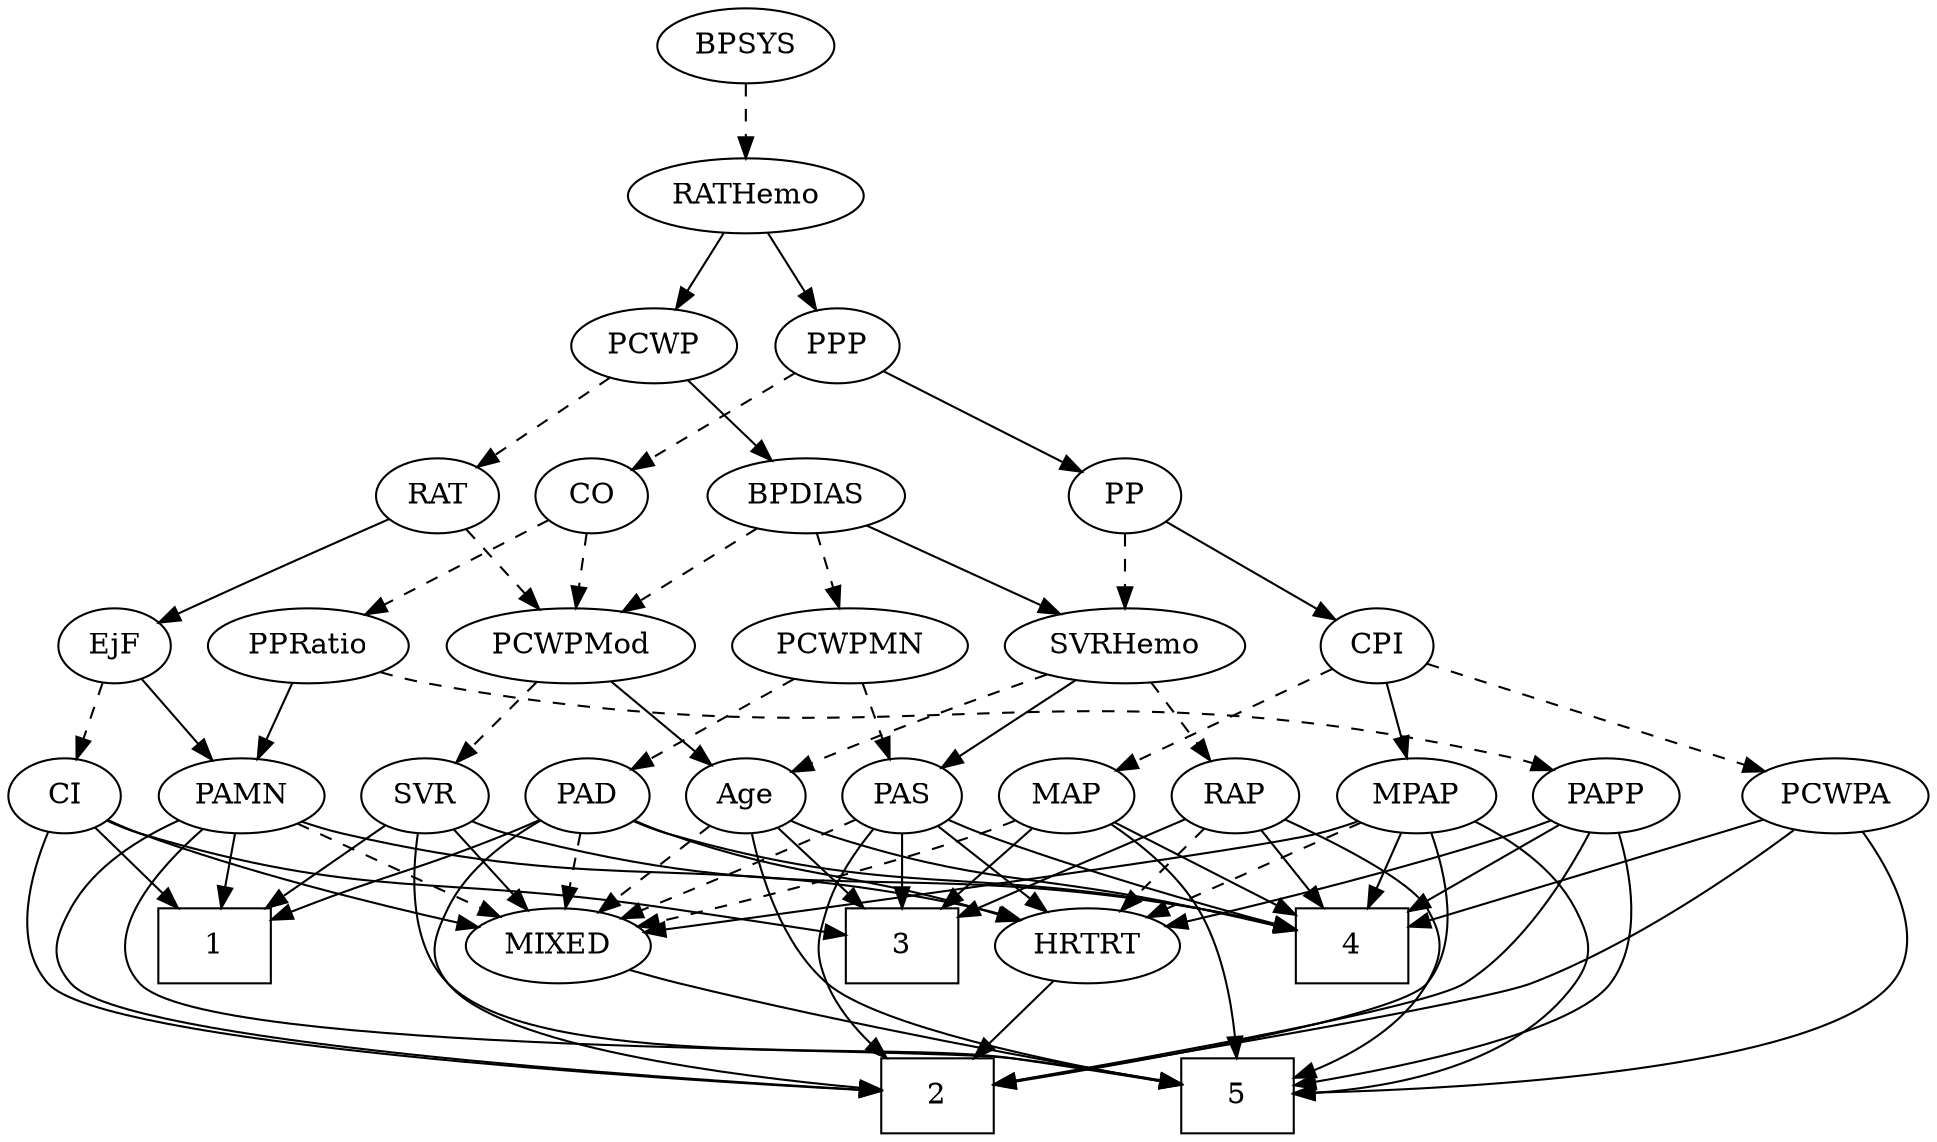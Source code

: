 strict digraph {
	graph [bb="0,0,891.49,540"];
	node [label="\N"];
	1	[height=0.5,
		pos="86.89,90",
		shape=box,
		width=0.75];
	2	[height=0.5,
		pos="336.89,18",
		shape=box,
		width=0.75];
	3	[height=0.5,
		pos="370.89,90",
		shape=box,
		width=0.75];
	4	[height=0.5,
		pos="578.89,90",
		shape=box,
		width=0.75];
	5	[height=0.5,
		pos="633.89,18",
		shape=box,
		width=0.75];
	Age	[height=0.5,
		pos="429.89,162",
		width=0.75];
	Age -> 3	[pos="e,385.33,108.13 417.09,145.81 409.71,137.05 400.25,125.83 391.81,115.82",
		style=solid];
	Age -> 4	[pos="e,551.48,103.83 451.21,150.92 456.03,148.64 461.14,146.24 465.89,144 491.34,132.02 520.03,118.57 542.13,108.21",
		style=solid];
	Age -> 5	[pos="e,606.58,32.76 448.62,148.86 464.13,138.55 486.52,123.06 504.89,108 522.88,93.249 524.27,85.947 542.89,72 559.93,59.238 580.29,47.121 \
597.43,37.702",
		style=solid];
	MIXED	[height=0.5,
		pos="285.89,90",
		width=1.1193];
	Age -> MIXED	[pos="e,312.11,103.75 408.64,150.67 385.69,139.51 348.73,121.55 321.36,108.24",
		style=dashed];
	EjF	[height=0.5,
		pos="78.89,234",
		width=0.75];
	PAMN	[height=0.5,
		pos="126.89,162",
		width=1.011];
	EjF -> PAMN	[pos="e,115.71,179.31 89.782,217.12 95.711,208.47 103.18,197.58 109.86,187.83",
		style=solid];
	CI	[height=0.5,
		pos="45.89,162",
		width=0.75];
	EjF -> CI	[pos="e,53.654,179.47 71.069,216.41 67.165,208.13 62.354,197.92 57.988,188.66",
		style=dashed];
	RAP	[height=0.5,
		pos="581.89,162",
		width=0.77632];
	RAP -> 3	[pos="e,398.18,104.54 560.47,150.08 555.74,147.9 550.7,145.74 545.89,144 488.81,123.34 468.85,129.06 407.9,108",
		style=solid];
	RAP -> 4	[pos="e,579.62,108.1 581.15,143.7 580.82,135.98 580.42,126.71 580.05,118.11",
		style=solid];
	RAP -> 5	[pos="e,642.31,36.26 603.48,150.4 619,141.47 638.74,127.08 647.89,108 657.25,88.484 652.4,64.063 645.97,45.741",
		style=solid];
	HRTRT	[height=0.5,
		pos="455.89,90",
		width=1.1013];
	RAP -> HRTRT	[pos="e,480.29,104.56 561.37,149.6 541.88,138.77 512.23,122.3 489.33,109.58",
		style=dashed];
	MIXED -> 5	[pos="e,606.78,22.339 315.72,77.809 321.99,75.693 328.62,73.633 334.89,72 427.83,47.805 539.89,31.207 596.81,23.645",
		style=solid];
	MPAP	[height=0.5,
		pos="662.89,162",
		width=0.97491];
	MPAP -> 2	[pos="e,363.89,21.206 658.54,143.95 652.39,123.49 639.11,89.741 614.89,72 576.99,44.231 440.54,28.371 373.95,22.126",
		style=solid];
	MPAP -> 4	[pos="e,599.34,108.04 645.08,146.15 634.09,137 619.76,125.06 607.25,114.63",
		style=solid];
	MPAP -> 5	[pos="e,661.32,26.899 685.63,148.22 699.5,139.03 716.03,125.23 723.89,108 730.53,93.441 731.83,85.891 723.89,72 712.5,52.068 690.36,38.888 \
670.89,30.657",
		style=solid];
	MPAP -> MIXED	[pos="e,315.4,102.34 636.7,149.69 630.92,147.53 624.77,145.48 618.89,144 495.53,112.84 458.77,137.01 334.89,108 331.69,107.25 328.41,106.37 \
325.13,105.41",
		style=solid];
	MPAP -> HRTRT	[pos="e,487.92,100.85 635.98,150.34 630.36,148.18 624.45,145.97 618.89,144 577.98,129.46 530.75,114.28 497.7,103.91",
		style=dashed];
	BPSYS	[height=0.5,
		pos="339.89,522",
		width=1.0471];
	RATHemo	[height=0.5,
		pos="339.89,450",
		width=1.3721];
	BPSYS -> RATHemo	[pos="e,339.89,468.1 339.89,503.7 339.89,495.98 339.89,486.71 339.89,478.11",
		style=dashed];
	PAD	[height=0.5,
		pos="283.89,162",
		width=0.79437];
	PAD -> 1	[pos="e,114.09,102.71 261.58,150.46 256.47,148.21 251.03,145.93 245.89,144 194.54,124.77 179.5,126.52 127.89,108 126.48,107.5 125.06,106.97 \
123.62,106.43",
		style=solid];
	PAD -> 2	[pos="e,309.7,23.653 264.04,148.9 250.78,139.57 234.45,125.34 226.89,108 220.5,93.332 218.38,85.548 226.89,72 242.82,46.645 274.66,33.135 \
300,26.117",
		style=solid];
	PAD -> 4	[pos="e,551.87,97.422 305.66,150.25 310.89,147.95 316.52,145.71 321.89,144 400.9,118.91 423.82,125.28 504.89,108 516.96,105.43 530.09,\
102.46 541.9,99.74",
		style=solid];
	PAD -> MIXED	[pos="e,285.4,108.1 284.38,143.7 284.6,135.98 284.87,126.71 285.12,118.11",
		style=dashed];
	PAD -> HRTRT	[pos="e,426.46,102.21 306.32,150.77 311.42,148.5 316.83,146.13 321.89,144 353.72,130.59 390.18,116.23 417.03,105.85",
		style=solid];
	CO	[height=0.5,
		pos="285.89,306",
		width=0.75];
	PCWPMod	[height=0.5,
		pos="175.89,234",
		width=1.4443];
	CO -> PCWPMod	[pos="e,199.82,250.23 266.73,292.81 250.68,282.59 227.42,267.79 208.46,255.73",
		style=dashed];
	PPRatio	[height=0.5,
		pos="285.89,234",
		width=1.1013];
	CO -> PPRatio	[pos="e,285.89,252.1 285.89,287.7 285.89,279.98 285.89,270.71 285.89,262.11",
		style=dashed];
	PAS	[height=0.5,
		pos="357.89,162",
		width=0.75];
	PAS -> 2	[pos="e,309.81,25.054 336.64,150.79 331.8,148.52 326.68,146.15 321.89,144 284.44,127.24 259.55,142.2 236.89,108 228.05,94.661 228.64,85.709 \
236.89,72 250.57,49.269 277.64,35.772 300.16,28.092",
		style=solid];
	PAS -> 3	[pos="e,367.68,108.28 361.04,144.05 362.47,136.35 364.2,127.03 365.81,118.36",
		style=solid];
	PAS -> 4	[pos="e,551.79,97.297 378.96,150.35 383.8,148.1 388.97,145.85 393.89,144 444.05,125.11 503.99,109.09 541.76,99.75",
		style=solid];
	PAS -> MIXED	[pos="e,301.94,106.61 343.32,146.83 333.57,137.36 320.53,124.67 309.33,113.79",
		style=dashed];
	PAS -> HRTRT	[pos="e,435.32,105.7 375.86,148.16 390.17,137.94 410.47,123.44 427.04,111.61",
		style=solid];
	PAMN -> 1	[pos="e,96.859,108.45 117.41,144.41 112.77,136.28 107.07,126.31 101.85,117.18",
		style=solid];
	PAMN -> 2	[pos="e,309.67,19.223 100.13,149.76 69.418,136.59 22.647,115.6 17.89,108 9.4029,94.436 7.5447,84.206 17.89,72 53.642,29.818 223.25,21.171 \
299.55,19.426",
		style=solid];
	PAMN -> 5	[pos="e,606.66,20.977 99.5,149.96 82.133,141.34 61.084,127.54 50.89,108 43.488,93.815 40.1,83.815 50.89,72 60.149,61.86 469.48,31.053 \
596.62,21.713",
		style=solid];
	PAMN -> MIXED	[pos="e,258.26,103.16 153.15,149.44 179.22,137.96 219.43,120.26 248.76,107.34",
		style=dashed];
	PAMN -> HRTRT	[pos="e,426.35,102.22 153.72,149.82 159.63,147.65 165.91,145.57 171.89,144 274.09,117.18 304.33,133.42 406.89,108 410.08,107.21 413.36,\
106.3 416.63,105.32",
		style=solid];
	PPP	[height=0.5,
		pos="379.89,378",
		width=0.75];
	RATHemo -> PPP	[pos="e,370.57,395.31 349.57,432.05 354.36,423.68 360.23,413.4 365.53,404.13",
		style=solid];
	PCWP	[height=0.5,
		pos="299.89,378",
		width=0.97491];
	RATHemo -> PCWP	[pos="e,309.48,395.79 330.21,432.05 325.49,423.8 319.72,413.7 314.48,404.54",
		style=solid];
	CPI	[height=0.5,
		pos="634.89,234",
		width=0.75];
	CPI -> MPAP	[pos="e,656.11,179.96 641.53,216.41 644.76,208.34 648.72,198.43 652.35,189.35",
		style=solid];
	PCWPA	[height=0.5,
		pos="849.89,162",
		width=1.1555];
	CPI -> PCWPA	[pos="e,817.57,173.52 658.72,225.24 694.7,213.53 763.41,191.15 807.91,176.67",
		style=dashed];
	MAP	[height=0.5,
		pos="505.89,162",
		width=0.84854];
	CPI -> MAP	[pos="e,527.53,174.74 614.45,221.91 593.5,210.54 560.68,192.73 536.6,179.67",
		style=dashed];
	RAT	[height=0.5,
		pos="175.89,306",
		width=0.75827];
	RAT -> EjF	[pos="e,96.568,247.76 158.1,292.16 143.19,281.41 121.72,265.91 104.89,253.76",
		style=solid];
	RAT -> PCWPMod	[pos="e,175.89,252.1 175.89,287.7 175.89,279.98 175.89,270.71 175.89,262.11",
		style=dashed];
	SVR	[height=0.5,
		pos="208.89,162",
		width=0.77632];
	SVR -> 1	[pos="e,113.92,106.51 188.74,149.44 170.86,139.18 144.31,123.94 122.79,111.6",
		style=solid];
	SVR -> 4	[pos="e,551.6,97.872 230,150.02 235.1,147.73 240.6,145.55 245.89,144 357.44,111.39 390.59,129.03 504.89,108 516.92,105.79 529.96,102.94 \
541.69,100.22",
		style=solid];
	SVR -> 5	[pos="e,606.75,20.944 209.09,143.98 210.32,123.55 215.69,89.83 236.89,72 264.21,49.022 503.11,28.807 596.61,21.706",
		style=solid];
	SVR -> MIXED	[pos="e,268.99,106.36 224.47,146.83 235.07,137.2 249.31,124.25 261.41,113.25",
		style=solid];
	PCWPMod -> Age	[pos="e,409.27,173.67 214.54,221.94 221.94,219.9 229.64,217.84 236.89,216 306.28,198.39 326.24,203.42 393.89,180 395.8,179.34 397.74,178.61 \
399.69,177.83",
		style=solid];
	PCWPMod -> SVR	[pos="e,201.2,179.31 183.88,216.05 187.79,207.77 192.57,197.62 196.9,188.42",
		style=dashed];
	PCWPA -> 2	[pos="e,364.09,20.063 828.28,146.38 797.44,126.27 738.39,90.441 682.89,72 574.45,35.966 438.65,24.273 374.18,20.604",
		style=solid];
	PCWPA -> 4	[pos="e,606.13,97.648 816.05,151.41 807.22,148.95 797.71,146.34 788.89,144 728.46,127.96 657.93,110.39 615.92,100.05",
		style=solid];
	PCWPA -> 5	[pos="e,660.98,20.787 862.53,144.83 875.95,125.57 893.05,93.32 875.89,72 850.59,40.562 732.36,26.736 671.03,21.594",
		style=solid];
	PCWPMN	[height=0.5,
		pos="393.89,234",
		width=1.3902];
	PCWPMN -> PAD	[pos="e,303.41,175.42 370.29,217.98 353.3,207.17 330.31,192.54 312.31,181.08",
		style=dashed];
	PCWPMN -> PAS	[pos="e,366.28,179.31 385.18,216.05 380.91,207.77 375.69,197.62 370.97,188.42",
		style=dashed];
	SVRHemo	[height=0.5,
		pos="511.89,234",
		width=1.3902];
	SVRHemo -> Age	[pos="e,445.93,176.7 493.28,217.12 481.58,207.12 466.36,194.13 453.77,183.38",
		style=dashed];
	SVRHemo -> RAP	[pos="e,567.17,177.72 528.13,216.76 537.62,207.27 549.72,195.17 560.04,184.85",
		style=dashed];
	SVRHemo -> PAS	[pos="e,379.18,173.14 481.26,219.43 457.39,208.82 423.47,193.62 393.89,180 392.1,179.18 390.26,178.32 388.41,177.46",
		style=solid];
	BPDIAS	[height=0.5,
		pos="383.89,306",
		width=1.1735];
	BPDIAS -> PCWPMod	[pos="e,211.81,247.09 351.85,294.22 316.97,282.48 260.91,263.61 221.46,250.34",
		style=dashed];
	BPDIAS -> PCWPMN	[pos="e,391.45,252.1 386.36,287.7 387.46,279.98 388.79,270.71 390.02,262.11",
		style=dashed];
	BPDIAS -> SVRHemo	[pos="e,485.65,249.35 408.87,291.34 428.23,280.75 455.28,265.96 476.8,254.19",
		style=solid];
	MAP -> 3	[pos="e,398.35,105.24 483.6,149.44 462.88,138.7 431.64,122.5 407.31,109.88",
		style=solid];
	MAP -> 4	[pos="e,561.12,108.04 521.37,146.15 530.73,137.18 542.9,125.52 553.62,115.23",
		style=solid];
	MAP -> 5	[pos="e,634.5,36.259 529.28,150.26 560.43,135.87 612,111.69 614.89,108 628.55,90.552 632.95,65.509 634.13,46.429",
		style=solid];
	MAP -> MIXED	[pos="e,316.37,101.92 482.41,150.4 477.03,148.15 471.31,145.89 465.89,144 408.87,124.15 392.55,125.91 334.89,108 331.97,107.09 328.97,\
106.13 325.96,105.14",
		style=dashed];
	PP	[height=0.5,
		pos="511.89,306",
		width=0.75];
	PP -> CPI	[pos="e,614.86,246.4 531.93,293.6 552.03,282.16 583.2,264.42 605.98,251.46",
		style=solid];
	PP -> SVRHemo	[pos="e,511.89,252.1 511.89,287.7 511.89,279.98 511.89,270.71 511.89,262.11",
		style=dashed];
	PPP -> CO	[pos="e,303.17,319.87 362.21,363.83 347.94,353.21 327.67,338.11 311.6,326.15",
		style=dashed];
	PPP -> PP	[pos="e,491.41,317.86 400.51,366.06 422.5,354.4 457.52,335.83 482.41,322.63",
		style=solid];
	PPRatio -> PAMN	[pos="e,153.21,174.59 258.19,220.81 231.65,209.12 191.47,191.43 162.55,178.7",
		style=solid];
	PAPP	[height=0.5,
		pos="747.89,162",
		width=0.88464];
	PPRatio -> PAPP	[pos="e,724.01,174.29 314.84,221.69 321.35,219.5 328.29,217.44 334.89,216 497.16,180.53 545.74,220.25 706.89,180 709.38,179.38 711.91,\
178.63 714.43,177.8",
		style=dashed];
	PCWP -> RAT	[pos="e,196.03,318.37 277.15,364.16 256.84,352.7 226.98,335.84 204.94,323.4",
		style=dashed];
	PCWP -> BPDIAS	[pos="e,365.52,322.31 317.7,362.15 329.35,352.45 344.76,339.61 357.78,328.76",
		style=solid];
	CI -> 1	[pos="e,76.86,108.12 55.399,144.76 60.225,136.53 66.204,126.32 71.652,117.02",
		style=solid];
	CI -> 2	[pos="e,309.79,19.055 30.896,146.66 12.997,127.81 -12.259,94.47 6.8898,72 44.139,28.291 221.07,20.488 299.41,19.197",
		style=solid];
	CI -> 3	[pos="e,343.71,104.87 66.41,150.02 71.366,147.73 76.726,145.55 81.89,144 187.6,112.31 224.03,139.01 333.91,107.75",
		style=solid];
	CI -> MIXED	[pos="e,249.9,98.214 66.93,150.26 71.772,148.02 76.951,145.79 81.89,144 134.97,124.76 198.16,109.46 240,100.34",
		style=solid];
	PAPP -> 2	[pos="e,364.08,19.002 734.7,145.58 716.33,125.2 680.99,89.812 642.89,72 552.81,29.889 433.71,20.946 374.15,19.237",
		style=solid];
	PAPP -> 4	[pos="e,606.36,102.37 722.74,150.57 717.5,148.4 712.02,146.12 706.89,144 676.15,131.26 641.26,116.82 615.68,106.23",
		style=solid];
	PAPP -> 5	[pos="e,661.02,24.674 750.95,143.97 753.44,124.76 754.48,93.406 739.89,72 723.97,48.647 694.61,35.095 670.82,27.55",
		style=solid];
	PAPP -> HRTRT	[pos="e,491.53,98.145 723.45,150 718.06,147.82 712.34,145.69 706.89,144 687.49,137.99 568.33,113.64 501.4,100.14",
		style=solid];
	HRTRT -> 2	[pos="e,364.23,35.082 432.66,75.337 415.73,65.376 392.46,51.687 373.09,40.297",
		style=solid];
}
